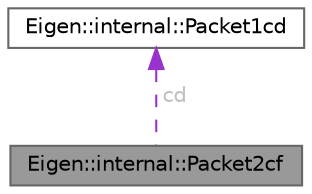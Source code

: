 digraph "Eigen::internal::Packet2cf"
{
 // LATEX_PDF_SIZE
  bgcolor="transparent";
  edge [fontname=Helvetica,fontsize=10,labelfontname=Helvetica,labelfontsize=10];
  node [fontname=Helvetica,fontsize=10,shape=box,height=0.2,width=0.4];
  Node1 [id="Node000001",label="Eigen::internal::Packet2cf",height=0.2,width=0.4,color="gray40", fillcolor="grey60", style="filled", fontcolor="black",tooltip=" "];
  Node2 -> Node1 [id="edge1_Node000001_Node000002",dir="back",color="darkorchid3",style="dashed",tooltip=" ",label=" cd",fontcolor="grey" ];
  Node2 [id="Node000002",label="Eigen::internal::Packet1cd",height=0.2,width=0.4,color="gray40", fillcolor="white", style="filled",URL="$struct_eigen_1_1internal_1_1_packet1cd.html",tooltip=" "];
}
